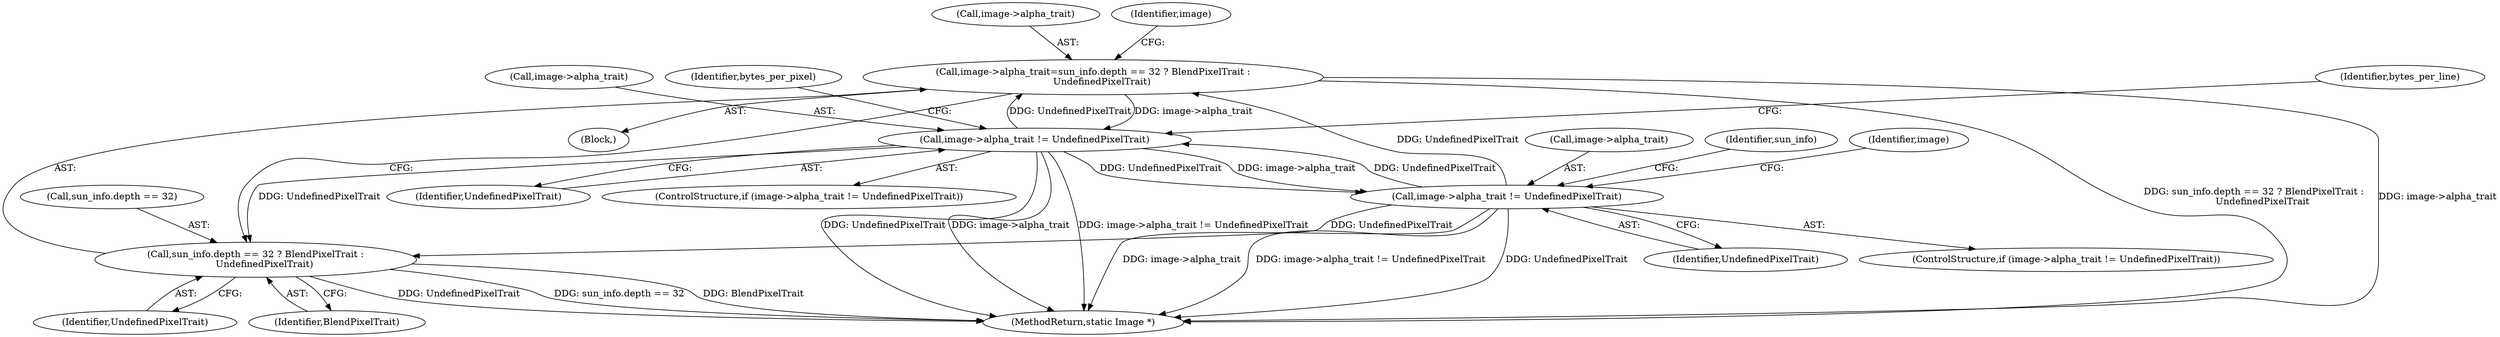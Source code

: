 digraph "0_ImageMagick_6b4aff0f117b978502ee5bcd6e753c17aec5a961@pointer" {
"1000677" [label="(Call,image->alpha_trait=sun_info.depth == 32 ? BlendPixelTrait :\n      UndefinedPixelTrait)"];
"1001432" [label="(Call,image->alpha_trait != UndefinedPixelTrait)"];
"1001327" [label="(Call,image->alpha_trait != UndefinedPixelTrait)"];
"1000677" [label="(Call,image->alpha_trait=sun_info.depth == 32 ? BlendPixelTrait :\n      UndefinedPixelTrait)"];
"1000681" [label="(Call,sun_info.depth == 32 ? BlendPixelTrait :\n      UndefinedPixelTrait)"];
"1001326" [label="(ControlStructure,if (image->alpha_trait != UndefinedPixelTrait))"];
"1000681" [label="(Call,sun_info.depth == 32 ? BlendPixelTrait :\n      UndefinedPixelTrait)"];
"1001710" [label="(MethodReturn,static Image *)"];
"1001436" [label="(Identifier,UndefinedPixelTrait)"];
"1000682" [label="(Call,sun_info.depth == 32)"];
"1001333" [label="(Identifier,bytes_per_pixel)"];
"1000688" [label="(Identifier,UndefinedPixelTrait)"];
"1000678" [label="(Call,image->alpha_trait)"];
"1001336" [label="(Identifier,bytes_per_line)"];
"1001328" [label="(Call,image->alpha_trait)"];
"1001331" [label="(Identifier,UndefinedPixelTrait)"];
"1000691" [label="(Identifier,image)"];
"1001327" [label="(Call,image->alpha_trait != UndefinedPixelTrait)"];
"1001433" [label="(Call,image->alpha_trait)"];
"1001432" [label="(Call,image->alpha_trait != UndefinedPixelTrait)"];
"1000209" [label="(Block,)"];
"1001447" [label="(Identifier,sun_info)"];
"1001438" [label="(Identifier,image)"];
"1000677" [label="(Call,image->alpha_trait=sun_info.depth == 32 ? BlendPixelTrait :\n      UndefinedPixelTrait)"];
"1001431" [label="(ControlStructure,if (image->alpha_trait != UndefinedPixelTrait))"];
"1000687" [label="(Identifier,BlendPixelTrait)"];
"1000677" -> "1000209"  [label="AST: "];
"1000677" -> "1000681"  [label="CFG: "];
"1000678" -> "1000677"  [label="AST: "];
"1000681" -> "1000677"  [label="AST: "];
"1000691" -> "1000677"  [label="CFG: "];
"1000677" -> "1001710"  [label="DDG: sun_info.depth == 32 ? BlendPixelTrait :\n      UndefinedPixelTrait"];
"1000677" -> "1001710"  [label="DDG: image->alpha_trait"];
"1001432" -> "1000677"  [label="DDG: UndefinedPixelTrait"];
"1001327" -> "1000677"  [label="DDG: UndefinedPixelTrait"];
"1000677" -> "1001327"  [label="DDG: image->alpha_trait"];
"1001432" -> "1001431"  [label="AST: "];
"1001432" -> "1001436"  [label="CFG: "];
"1001433" -> "1001432"  [label="AST: "];
"1001436" -> "1001432"  [label="AST: "];
"1001438" -> "1001432"  [label="CFG: "];
"1001447" -> "1001432"  [label="CFG: "];
"1001432" -> "1001710"  [label="DDG: UndefinedPixelTrait"];
"1001432" -> "1001710"  [label="DDG: image->alpha_trait"];
"1001432" -> "1001710"  [label="DDG: image->alpha_trait != UndefinedPixelTrait"];
"1001432" -> "1000681"  [label="DDG: UndefinedPixelTrait"];
"1001432" -> "1001327"  [label="DDG: UndefinedPixelTrait"];
"1001327" -> "1001432"  [label="DDG: image->alpha_trait"];
"1001327" -> "1001432"  [label="DDG: UndefinedPixelTrait"];
"1001327" -> "1001326"  [label="AST: "];
"1001327" -> "1001331"  [label="CFG: "];
"1001328" -> "1001327"  [label="AST: "];
"1001331" -> "1001327"  [label="AST: "];
"1001333" -> "1001327"  [label="CFG: "];
"1001336" -> "1001327"  [label="CFG: "];
"1001327" -> "1001710"  [label="DDG: image->alpha_trait"];
"1001327" -> "1001710"  [label="DDG: image->alpha_trait != UndefinedPixelTrait"];
"1001327" -> "1001710"  [label="DDG: UndefinedPixelTrait"];
"1001327" -> "1000681"  [label="DDG: UndefinedPixelTrait"];
"1000681" -> "1000687"  [label="CFG: "];
"1000681" -> "1000688"  [label="CFG: "];
"1000682" -> "1000681"  [label="AST: "];
"1000687" -> "1000681"  [label="AST: "];
"1000688" -> "1000681"  [label="AST: "];
"1000681" -> "1001710"  [label="DDG: sun_info.depth == 32"];
"1000681" -> "1001710"  [label="DDG: BlendPixelTrait"];
"1000681" -> "1001710"  [label="DDG: UndefinedPixelTrait"];
}

